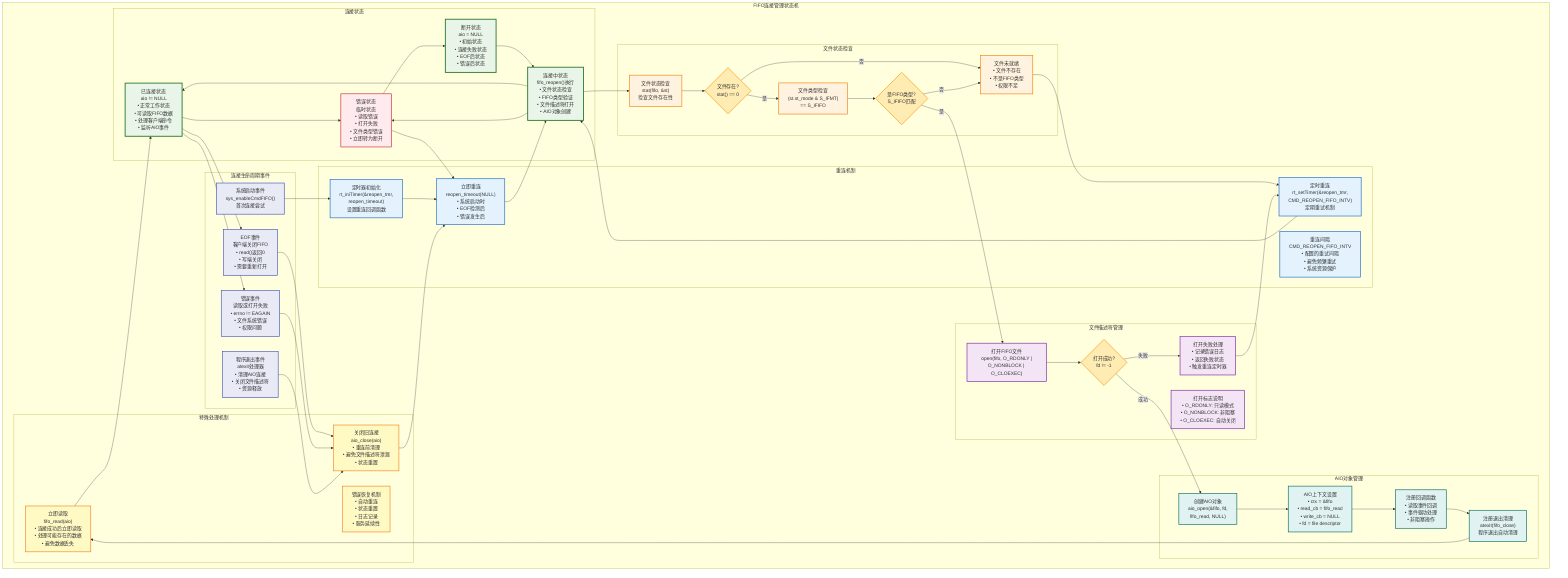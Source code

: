 graph TD
    subgraph "FIFO连接管理状态机"
        subgraph "连接状态"
            DISCONNECTED["断开状态<br/>aio = NULL<br/>• 初始状态<br/>• 连接失败状态<br/>• EOF后状态<br/>• 错误后状态"]
            
            CONNECTING["连接中状态<br/>fifo_reopen()执行<br/>• 文件状态检查<br/>• FIFO类型验证<br/>• 文件描述符打开<br/>• AIO对象创建"]
            
            CONNECTED["已连接状态<br/>aio != NULL<br/>• 正常工作状态<br/>• 可读取FIFO数据<br/>• 处理客户端命令<br/>• 监听AIO事件"]
            
            ERROR["错误状态<br/>临时状态<br/>• 读取错误<br/>• 打开失败<br/>• 文件类型错误<br/>• 立即转为断开"]
        end
        
        subgraph "重连机制"
            TIMER_INIT["定时器初始化<br/>rt_iniTimer(&reopen_tmr,<br/>reopen_timeout)<br/>设置重连回调函数"]
            
            IMMEDIATE_RETRY["立即重连<br/>reopen_timeout(NULL)<br/>• 系统启动时<br/>• EOF检测后<br/>• 错误发生后"]
            
            SCHEDULED_RETRY["定时重连<br/>rt_setTimer(&reopen_tmr,<br/>CMD_REOPEN_FIFO_INTV)<br/>定期重试机制"]
            
            RETRY_INTERVAL["重连间隔<br/>CMD_REOPEN_FIFO_INTV<br/>• 配置的重试间隔<br/>• 避免频繁重试<br/>• 系统资源保护"]
        end
        
        subgraph "文件状态检查"
            STAT_FILE["文件状态检查<br/>stat(fifo, &st)<br/>检查文件存在性"]
            
            FILE_EXISTS{"文件存在?<br/>stat() == 0"}
            
            CHECK_TYPE["文件类型检查<br/>(st.st_mode & S_IFMT)<br/>== S_IFIFO"]
            
            FIFO_TYPE{"是FIFO类型?<br/>S_IFIFO匹配"}
            
            FILE_NOT_READY["文件未就绪<br/>• 文件不存在<br/>• 不是FIFO类型<br/>• 权限不足"]
        end
        
        subgraph "文件描述符管理"
            OPEN_FILE["打开FIFO文件<br/>open(fifo, O_RDONLY |<br/>O_NONBLOCK | O_CLOEXEC)"]
            
            OPEN_FLAGS["打开标志说明<br/>• O_RDONLY: 只读模式<br/>• O_NONBLOCK: 非阻塞<br/>• O_CLOEXEC: 自动关闭"]
            
            FD_SUCCESS{"打开成功?<br/>fd != -1"}
            
            FD_ERROR["打开失败处理<br/>• 记录错误日志<br/>• 返回失败状态<br/>• 触发重连定时器"]
        end
        
        subgraph "AIO对象管理"
            CREATE_AIO_OBJ["创建AIO对象<br/>aio_open(&fifo, fd,<br/>fifo_read, NULL)"]
            
            AIO_CONTEXT["AIO上下文设置<br/>• ctx = &fifo<br/>• read_cb = fifo_read<br/>• write_cb = NULL<br/>• fd = file descriptor"]
            
            REGISTER_CALLBACK["注册回调函数<br/>• 读取事件回调<br/>• 事件驱动处理<br/>• 非阻塞操作"]
            
            ATEXIT_REGISTER["注册退出清理<br/>atexit(fifo_close)<br/>程序退出自动清理"]
        end
        
        subgraph "连接生命周期事件"
            STARTUP_EVENT["系统启动事件<br/>sys_enableCmdFIFO()<br/>首次连接尝试"]
            
            EOF_EVENT["EOF事件<br/>客户端关闭FIFO<br/>• read()返回0<br/>• 写端关闭<br/>• 需要重新打开"]
            
            ERROR_EVENT["错误事件<br/>读取或打开失败<br/>• errno != EAGAIN<br/>• 文件系统错误<br/>• 权限问题"]
            
            EXIT_EVENT["程序退出事件<br/>atexit处理器<br/>• 清理AIO连接<br/>• 关闭文件描述符<br/>• 资源释放"]
        end
        
        subgraph "特殊处理机制"
            IMMEDIATE_READ["立即读取<br/>fifo_read(aio)<br/>• 连接成功后立即读取<br/>• 处理可能存在的数据<br/>• 避免数据丢失"]
            
            CLOSE_OLD["关闭旧连接<br/>aio_close(aio)<br/>• 重连前清理<br/>• 避免文件描述符泄漏<br/>• 状态重置"]
            
            ERROR_RECOVERY["错误恢复机制<br/>• 自动重连<br/>• 状态重置<br/>• 日志记录<br/>• 服务延续性"]
        end
    end
    
    %% 状态转换连接
    DISCONNECTED --> CONNECTING
    CONNECTING --> CONNECTED
    CONNECTING --> ERROR
    CONNECTED --> ERROR
    ERROR --> DISCONNECTED
    
    %% 重连机制连接
    TIMER_INIT --> IMMEDIATE_RETRY
    IMMEDIATE_RETRY --> CONNECTING
    SCHEDULED_RETRY --> CONNECTING
    ERROR --> IMMEDIATE_RETRY
    
    %% 文件检查流程
    CONNECTING --> STAT_FILE
    STAT_FILE --> FILE_EXISTS
    FILE_EXISTS -->|是| CHECK_TYPE
    FILE_EXISTS -->|否| FILE_NOT_READY
    CHECK_TYPE --> FIFO_TYPE
    FIFO_TYPE -->|是| OPEN_FILE
    FIFO_TYPE -->|否| FILE_NOT_READY
    FILE_NOT_READY --> SCHEDULED_RETRY
    
    %% 文件打开流程
    OPEN_FILE --> FD_SUCCESS
    FD_SUCCESS -->|成功| CREATE_AIO_OBJ
    FD_SUCCESS -->|失败| FD_ERROR
    FD_ERROR --> SCHEDULED_RETRY
    
    %% AIO创建流程
    CREATE_AIO_OBJ --> AIO_CONTEXT
    AIO_CONTEXT --> REGISTER_CALLBACK
    REGISTER_CALLBACK --> ATEXIT_REGISTER
    ATEXIT_REGISTER --> IMMEDIATE_READ
    IMMEDIATE_READ --> CONNECTED
    
    %% 生命周期事件
    STARTUP_EVENT --> TIMER_INIT
    EOF_EVENT --> CLOSE_OLD
    ERROR_EVENT --> CLOSE_OLD
    EXIT_EVENT --> CLOSE_OLD
    CLOSE_OLD --> IMMEDIATE_RETRY
    
    %% 特殊处理
    CONNECTED --> EOF_EVENT
    CONNECTED --> ERROR_EVENT
    
    %% 样式定义
    classDef stateBox fill:#e8f5e8,stroke:#2e7d32,stroke-width:3px
    classDef retryMech fill:#e3f2fd,stroke:#1565c0,stroke-width:2px
    classDef fileCheck fill:#fff3e0,stroke:#f57c00,stroke-width:2px
    classDef fdMgmt fill:#f3e5f5,stroke:#7b1fa2,stroke-width:2px
    classDef aioMgmt fill:#e0f2f1,stroke:#00695c,stroke-width:2px
    classDef lifecycle fill:#e8eaf6,stroke:#3f51b5,stroke-width:2px
    classDef special fill:#fff9c4,stroke:#f57f17,stroke-width:2px
    classDef decision fill:#ffecb3,stroke:#ff8f00,stroke-width:2px
    classDef error fill:#ffebee,stroke:#c62828,stroke-width:2px
    
    class DISCONNECTED,CONNECTING,CONNECTED stateBox
    class TIMER_INIT,IMMEDIATE_RETRY,SCHEDULED_RETRY,RETRY_INTERVAL retryMech
    class STAT_FILE,CHECK_TYPE,FILE_NOT_READY fileCheck
    class OPEN_FILE,OPEN_FLAGS,FD_ERROR fdMgmt
    class CREATE_AIO_OBJ,AIO_CONTEXT,REGISTER_CALLBACK,ATEXIT_REGISTER aioMgmt
    class STARTUP_EVENT,EOF_EVENT,ERROR_EVENT,EXIT_EVENT lifecycle
    class IMMEDIATE_READ,CLOSE_OLD,ERROR_RECOVERY special
    class FILE_EXISTS,FIFO_TYPE,FD_SUCCESS decision
    class ERROR error